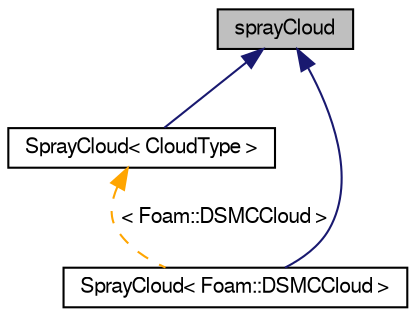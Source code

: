 digraph "sprayCloud"
{
  bgcolor="transparent";
  edge [fontname="FreeSans",fontsize="10",labelfontname="FreeSans",labelfontsize="10"];
  node [fontname="FreeSans",fontsize="10",shape=record];
  Node1 [label="sprayCloud",height=0.2,width=0.4,color="black", fillcolor="grey75", style="filled" fontcolor="black"];
  Node1 -> Node2 [dir="back",color="midnightblue",fontsize="10",style="solid",fontname="FreeSans"];
  Node2 [label="SprayCloud\< CloudType \>",height=0.2,width=0.4,color="black",URL="$a02341.html",tooltip="Templated base class for spray cloud. "];
  Node2 -> Node3 [dir="back",color="orange",fontsize="10",style="dashed",label=" \< Foam::DSMCCloud \>" ,fontname="FreeSans"];
  Node3 [label="SprayCloud\< Foam::DSMCCloud \>",height=0.2,width=0.4,color="black",URL="$a02341.html"];
  Node1 -> Node3 [dir="back",color="midnightblue",fontsize="10",style="solid",fontname="FreeSans"];
}

